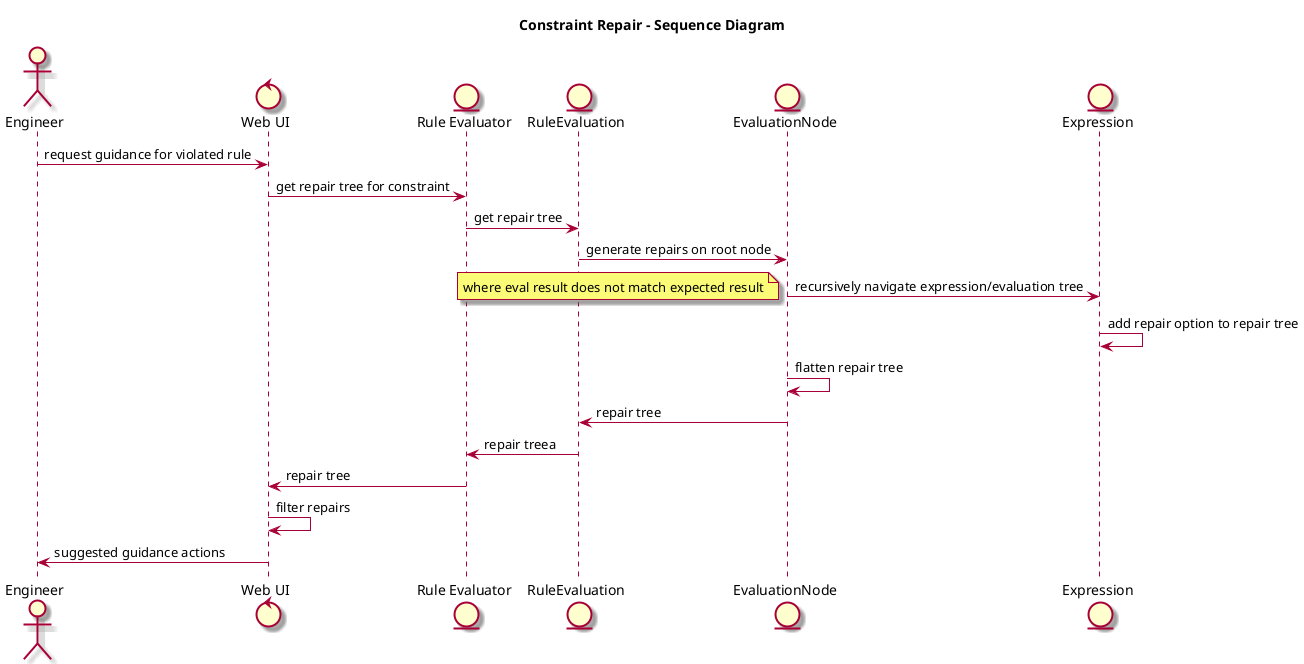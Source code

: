@startuml

skin rose

title "Constraint Repair - Sequence Diagram"

actor "Engineer" as user
control "Web UI" as source
entity "Rule Evaluator" as arl 
entity "RuleEvaluation" as eval
entity "EvaluationNode" as node
entity "Expression" as expr

user -> source: request guidance for violated rule
source -> arl : get repair tree for constraint 
arl -> eval : get repair tree
eval -> node : generate repairs on root node
node -> expr : recursively navigate expression/evaluation tree 
note left: where eval result does not match expected result
expr -> expr : add repair option to repair tree
node -> node : flatten repair tree
node -> eval : repair tree
eval -> arl : repair treea
arl -> source : repair tree
source -> source : filter repairs
source -> user : suggested guidance actions

@enduml